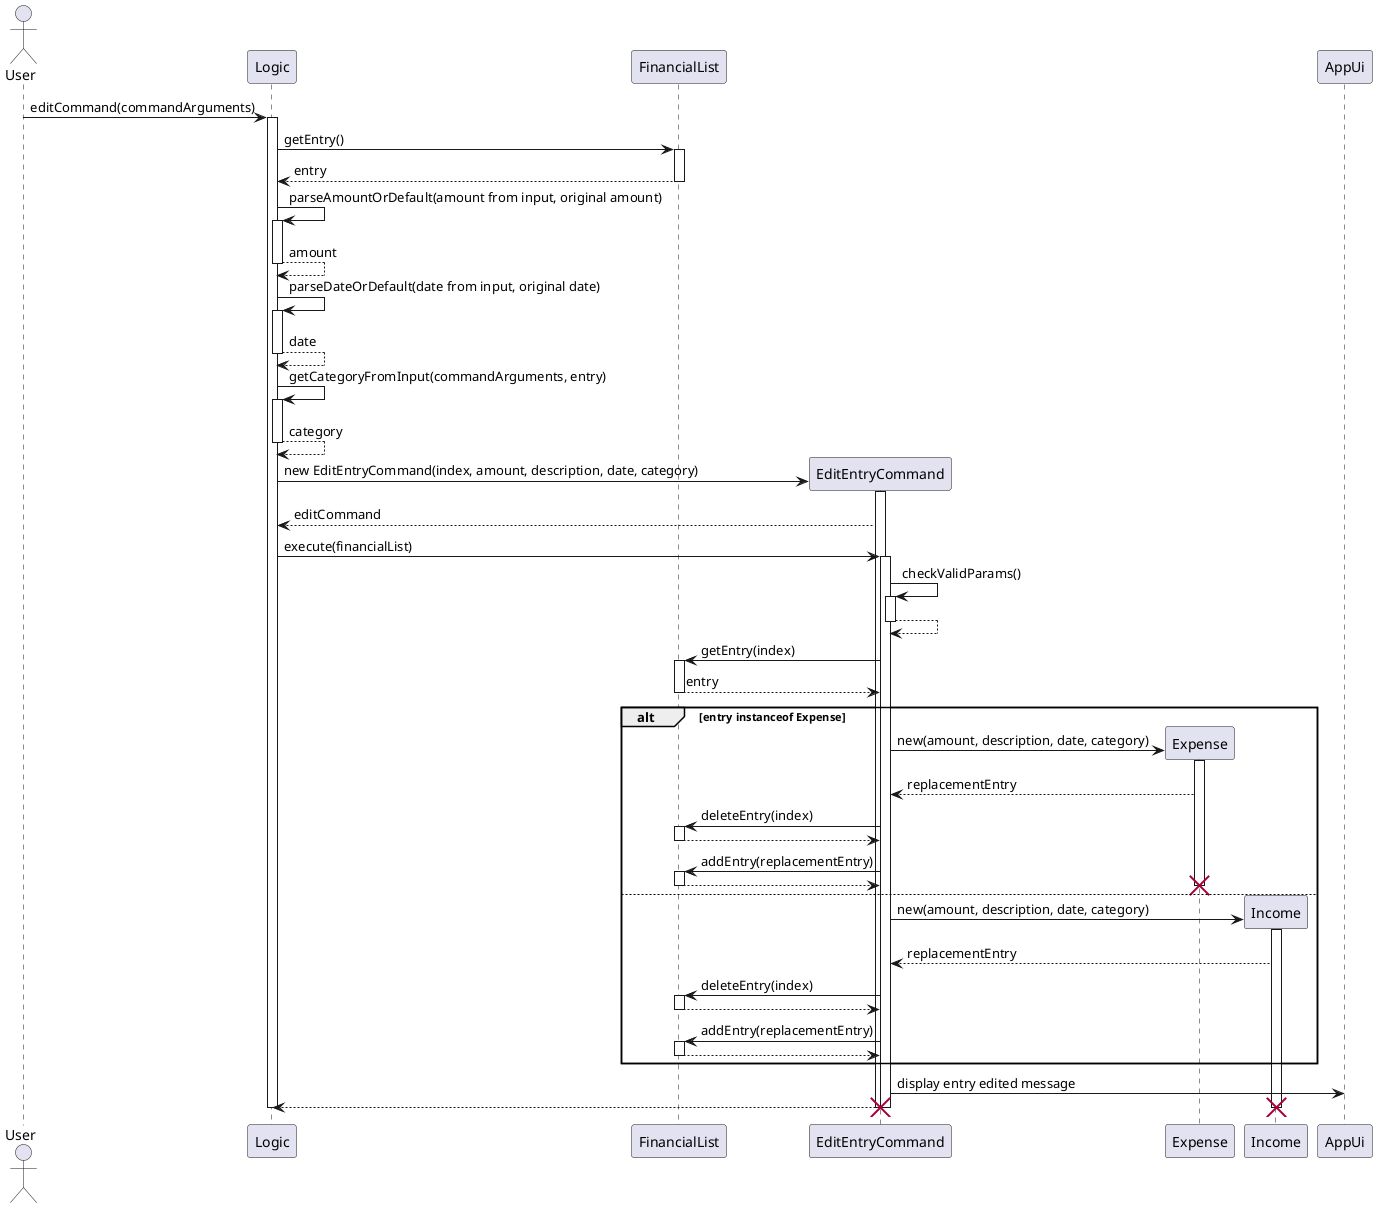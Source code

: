 @startuml

actor  User

participant Logic
participant FinancialList


User -> Logic: editCommand(commandArguments)
activate Logic

Logic -> FinancialList: getEntry()
activate FinancialList
return entry

Logic -> Logic: parseAmountOrDefault(amount from input, original amount)
activate Logic
return amount

Logic -> Logic: parseDateOrDefault(date from input, original date)
activate Logic
return date

Logic -> Logic: getCategoryFromInput(commandArguments, entry)
activate Logic
return category

create EditEntryCommand
Logic -> EditEntryCommand: new EditEntryCommand(index, amount, description, date, category)
activate EditEntryCommand
EditEntryCommand --> Logic: editCommand

Logic -> EditEntryCommand: execute(financialList)
activate EditEntryCommand

EditEntryCommand -> EditEntryCommand: checkValidParams()
activate EditEntryCommand
return

EditEntryCommand -> FinancialList: getEntry(index)
activate FinancialList
return entry

alt entry instanceof Expense
    Create Expense
    EditEntryCommand -> Expense: new(amount, description, date, category)
    activate Expense
    Expense --> EditEntryCommand: replacementEntry
    EditEntryCommand -> FinancialList: deleteEntry(index)
    activate FinancialList
    return
    EditEntryCommand -> FinancialList: addEntry(replacementEntry)
    activate FinancialList
    return
    deactivate Expense
    destroy Expense
else
    Create Income
    EditEntryCommand -> Income: new(amount, description, date, category)
    activate Income
    Income --> EditEntryCommand: replacementEntry
    EditEntryCommand -> FinancialList: deleteEntry(index)
    activate FinancialList
    return
    EditEntryCommand -> FinancialList: addEntry(replacementEntry)
    activate FinancialList
    return
end

EditEntryCommand -> AppUi: display entry edited message

EditEntryCommand --> Logic

deactivate Income
destroy Income
deactivate EditEntryCommand
destroy EditEntryCommand
deactivate Logic

@enduml